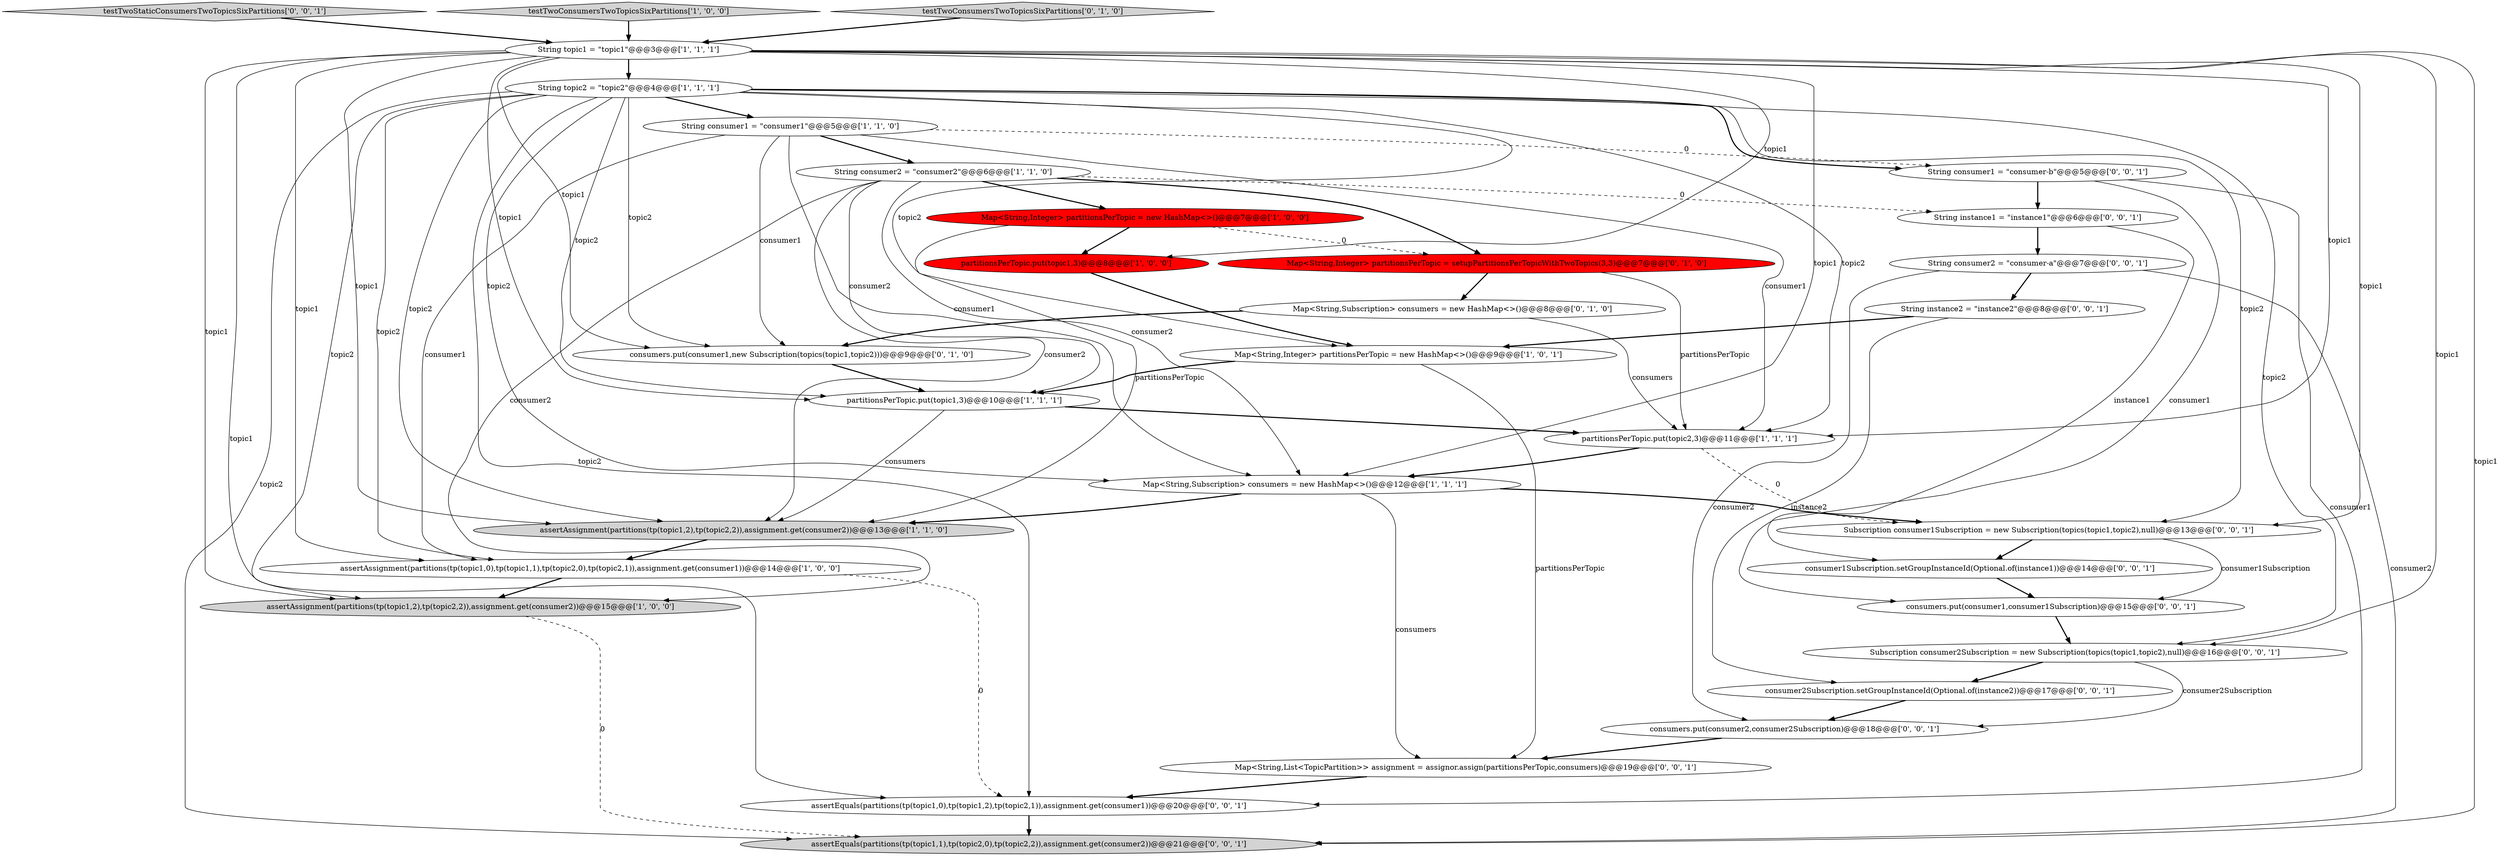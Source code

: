 digraph {
12 [style = filled, label = "assertAssignment(partitions(tp(topic1,2),tp(topic2,2)),assignment.get(consumer2))@@@15@@@['1', '0', '0']", fillcolor = lightgray, shape = ellipse image = "AAA0AAABBB1BBB"];
15 [style = filled, label = "Map<String,Subscription> consumers = new HashMap<>()@@@8@@@['0', '1', '0']", fillcolor = white, shape = ellipse image = "AAA0AAABBB2BBB"];
28 [style = filled, label = "consumers.put(consumer2,consumer2Subscription)@@@18@@@['0', '0', '1']", fillcolor = white, shape = ellipse image = "AAA0AAABBB3BBB"];
1 [style = filled, label = "Map<String,Subscription> consumers = new HashMap<>()@@@12@@@['1', '1', '1']", fillcolor = white, shape = ellipse image = "AAA0AAABBB1BBB"];
0 [style = filled, label = "partitionsPerTopic.put(topic2,3)@@@11@@@['1', '1', '1']", fillcolor = white, shape = ellipse image = "AAA0AAABBB1BBB"];
6 [style = filled, label = "assertAssignment(partitions(tp(topic1,2),tp(topic2,2)),assignment.get(consumer2))@@@13@@@['1', '1', '0']", fillcolor = lightgray, shape = ellipse image = "AAA0AAABBB1BBB"];
25 [style = filled, label = "testTwoStaticConsumersTwoTopicsSixPartitions['0', '0', '1']", fillcolor = lightgray, shape = diamond image = "AAA0AAABBB3BBB"];
31 [style = filled, label = "String consumer2 = \"consumer-a\"@@@7@@@['0', '0', '1']", fillcolor = white, shape = ellipse image = "AAA0AAABBB3BBB"];
7 [style = filled, label = "testTwoConsumersTwoTopicsSixPartitions['1', '0', '0']", fillcolor = lightgray, shape = diamond image = "AAA0AAABBB1BBB"];
22 [style = filled, label = "consumer1Subscription.setGroupInstanceId(Optional.of(instance1))@@@14@@@['0', '0', '1']", fillcolor = white, shape = ellipse image = "AAA0AAABBB3BBB"];
3 [style = filled, label = "String topic2 = \"topic2\"@@@4@@@['1', '1', '1']", fillcolor = white, shape = ellipse image = "AAA0AAABBB1BBB"];
30 [style = filled, label = "Map<String,List<TopicPartition>> assignment = assignor.assign(partitionsPerTopic,consumers)@@@19@@@['0', '0', '1']", fillcolor = white, shape = ellipse image = "AAA0AAABBB3BBB"];
27 [style = filled, label = "assertEquals(partitions(tp(topic1,0),tp(topic1,2),tp(topic2,1)),assignment.get(consumer1))@@@20@@@['0', '0', '1']", fillcolor = white, shape = ellipse image = "AAA0AAABBB3BBB"];
9 [style = filled, label = "String consumer1 = \"consumer1\"@@@5@@@['1', '1', '0']", fillcolor = white, shape = ellipse image = "AAA0AAABBB1BBB"];
26 [style = filled, label = "Subscription consumer1Subscription = new Subscription(topics(topic1,topic2),null)@@@13@@@['0', '0', '1']", fillcolor = white, shape = ellipse image = "AAA0AAABBB3BBB"];
4 [style = filled, label = "Map<String,Integer> partitionsPerTopic = new HashMap<>()@@@9@@@['1', '0', '1']", fillcolor = white, shape = ellipse image = "AAA0AAABBB1BBB"];
11 [style = filled, label = "String topic1 = \"topic1\"@@@3@@@['1', '1', '1']", fillcolor = white, shape = ellipse image = "AAA0AAABBB1BBB"];
2 [style = filled, label = "Map<String,Integer> partitionsPerTopic = new HashMap<>()@@@7@@@['1', '0', '0']", fillcolor = red, shape = ellipse image = "AAA1AAABBB1BBB"];
10 [style = filled, label = "partitionsPerTopic.put(topic1,3)@@@8@@@['1', '0', '0']", fillcolor = red, shape = ellipse image = "AAA1AAABBB1BBB"];
18 [style = filled, label = "String consumer1 = \"consumer-b\"@@@5@@@['0', '0', '1']", fillcolor = white, shape = ellipse image = "AAA0AAABBB3BBB"];
21 [style = filled, label = "String instance1 = \"instance1\"@@@6@@@['0', '0', '1']", fillcolor = white, shape = ellipse image = "AAA0AAABBB3BBB"];
17 [style = filled, label = "Map<String,Integer> partitionsPerTopic = setupPartitionsPerTopicWithTwoTopics(3,3)@@@7@@@['0', '1', '0']", fillcolor = red, shape = ellipse image = "AAA1AAABBB2BBB"];
16 [style = filled, label = "consumers.put(consumer1,new Subscription(topics(topic1,topic2)))@@@9@@@['0', '1', '0']", fillcolor = white, shape = ellipse image = "AAA0AAABBB2BBB"];
23 [style = filled, label = "consumers.put(consumer1,consumer1Subscription)@@@15@@@['0', '0', '1']", fillcolor = white, shape = ellipse image = "AAA0AAABBB3BBB"];
29 [style = filled, label = "assertEquals(partitions(tp(topic1,1),tp(topic2,0),tp(topic2,2)),assignment.get(consumer2))@@@21@@@['0', '0', '1']", fillcolor = lightgray, shape = ellipse image = "AAA0AAABBB3BBB"];
19 [style = filled, label = "String instance2 = \"instance2\"@@@8@@@['0', '0', '1']", fillcolor = white, shape = ellipse image = "AAA0AAABBB3BBB"];
20 [style = filled, label = "Subscription consumer2Subscription = new Subscription(topics(topic1,topic2),null)@@@16@@@['0', '0', '1']", fillcolor = white, shape = ellipse image = "AAA0AAABBB3BBB"];
8 [style = filled, label = "String consumer2 = \"consumer2\"@@@6@@@['1', '1', '0']", fillcolor = white, shape = ellipse image = "AAA0AAABBB1BBB"];
5 [style = filled, label = "partitionsPerTopic.put(topic1,3)@@@10@@@['1', '1', '1']", fillcolor = white, shape = ellipse image = "AAA0AAABBB1BBB"];
24 [style = filled, label = "consumer2Subscription.setGroupInstanceId(Optional.of(instance2))@@@17@@@['0', '0', '1']", fillcolor = white, shape = ellipse image = "AAA0AAABBB3BBB"];
13 [style = filled, label = "assertAssignment(partitions(tp(topic1,0),tp(topic1,1),tp(topic2,0),tp(topic2,1)),assignment.get(consumer1))@@@14@@@['1', '0', '0']", fillcolor = white, shape = ellipse image = "AAA0AAABBB1BBB"];
14 [style = filled, label = "testTwoConsumersTwoTopicsSixPartitions['0', '1', '0']", fillcolor = lightgray, shape = diamond image = "AAA0AAABBB2BBB"];
3->6 [style = solid, label="topic2"];
9->16 [style = solid, label="consumer1"];
2->17 [style = dashed, label="0"];
26->22 [style = bold, label=""];
3->18 [style = bold, label=""];
21->31 [style = bold, label=""];
5->0 [style = bold, label=""];
3->12 [style = solid, label="topic2"];
5->6 [style = solid, label="consumers"];
11->10 [style = solid, label="topic1"];
31->28 [style = solid, label="consumer2"];
14->11 [style = bold, label=""];
11->0 [style = solid, label="topic1"];
17->0 [style = solid, label="partitionsPerTopic"];
24->28 [style = bold, label=""];
18->23 [style = solid, label="consumer1"];
7->11 [style = bold, label=""];
19->24 [style = solid, label="instance2"];
28->30 [style = bold, label=""];
11->6 [style = solid, label="topic1"];
30->27 [style = bold, label=""];
9->8 [style = bold, label=""];
22->23 [style = bold, label=""];
3->26 [style = solid, label="topic2"];
8->17 [style = bold, label=""];
2->6 [style = solid, label="partitionsPerTopic"];
13->12 [style = bold, label=""];
8->12 [style = solid, label="consumer2"];
18->27 [style = solid, label="consumer1"];
11->26 [style = solid, label="topic1"];
17->15 [style = bold, label=""];
11->20 [style = solid, label="topic1"];
27->29 [style = bold, label=""];
9->13 [style = solid, label="consumer1"];
23->20 [style = bold, label=""];
3->20 [style = solid, label="topic2"];
9->18 [style = dashed, label="0"];
8->5 [style = solid, label="consumer2"];
3->16 [style = solid, label="topic2"];
9->0 [style = solid, label="consumer1"];
15->0 [style = solid, label="consumers"];
11->1 [style = solid, label="topic1"];
0->26 [style = dashed, label="0"];
26->23 [style = solid, label="consumer1Subscription"];
2->10 [style = bold, label=""];
11->5 [style = solid, label="topic1"];
8->6 [style = solid, label="consumer2"];
3->9 [style = bold, label=""];
1->6 [style = bold, label=""];
13->27 [style = dashed, label="0"];
8->2 [style = bold, label=""];
11->3 [style = bold, label=""];
3->29 [style = solid, label="topic2"];
0->1 [style = bold, label=""];
6->13 [style = bold, label=""];
3->1 [style = solid, label="topic2"];
16->5 [style = bold, label=""];
11->27 [style = solid, label="topic1"];
18->21 [style = bold, label=""];
3->5 [style = solid, label="topic2"];
4->5 [style = bold, label=""];
21->22 [style = solid, label="instance1"];
31->19 [style = bold, label=""];
4->30 [style = solid, label="partitionsPerTopic"];
9->1 [style = solid, label="consumer1"];
11->12 [style = solid, label="topic1"];
11->16 [style = solid, label="topic1"];
11->29 [style = solid, label="topic1"];
8->21 [style = dashed, label="0"];
1->26 [style = bold, label=""];
15->16 [style = bold, label=""];
11->13 [style = solid, label="topic1"];
25->11 [style = bold, label=""];
12->29 [style = dashed, label="0"];
10->4 [style = bold, label=""];
8->1 [style = solid, label="consumer2"];
3->27 [style = solid, label="topic2"];
19->4 [style = bold, label=""];
20->28 [style = solid, label="consumer2Subscription"];
3->4 [style = solid, label="topic2"];
20->24 [style = bold, label=""];
3->0 [style = solid, label="topic2"];
31->29 [style = solid, label="consumer2"];
3->13 [style = solid, label="topic2"];
1->30 [style = solid, label="consumers"];
}

